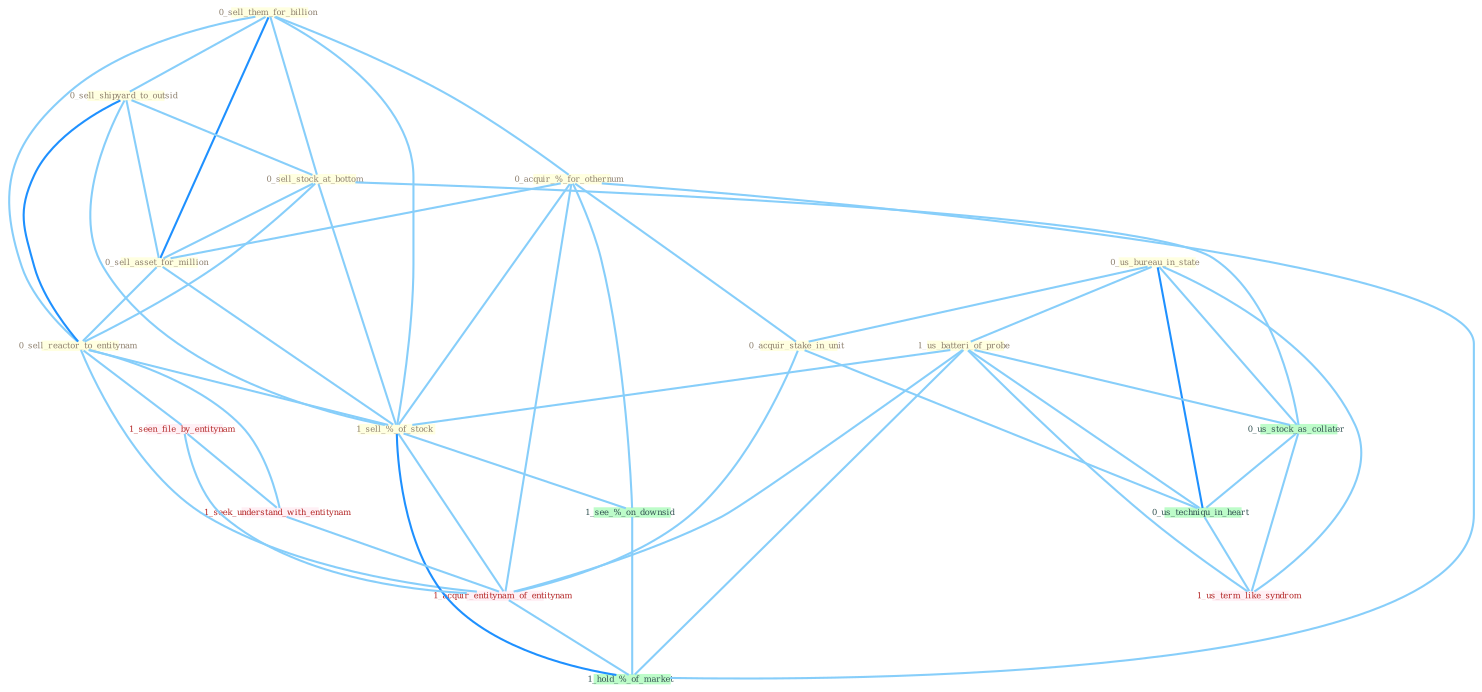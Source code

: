 Graph G{ 
    node
    [shape=polygon,style=filled,width=.5,height=.06,color="#BDFCC9",fixedsize=true,fontsize=4,
    fontcolor="#2f4f4f"];
    {node
    [color="#ffffe0", fontcolor="#8b7d6b"] "0_sell_them_for_billion " "0_acquir_%_for_othernum " "0_sell_shipyard_to_outsid " "0_sell_stock_at_bottom " "0_sell_asset_for_million " "0_sell_reactor_to_entitynam " "0_us_bureau_in_state " "1_us_batteri_of_probe " "1_sell_%_of_stock " "0_acquir_stake_in_unit "}
{node [color="#fff0f5", fontcolor="#b22222"] "1_seen_file_by_entitynam " "1_seek_understand_with_entitynam " "1_acquir_entitynam_of_entitynam " "1_us_term_like_syndrom "}
edge [color="#B0E2FF"];

	"0_sell_them_for_billion " -- "0_acquir_%_for_othernum " [w="1", color="#87cefa" ];
	"0_sell_them_for_billion " -- "0_sell_shipyard_to_outsid " [w="1", color="#87cefa" ];
	"0_sell_them_for_billion " -- "0_sell_stock_at_bottom " [w="1", color="#87cefa" ];
	"0_sell_them_for_billion " -- "0_sell_asset_for_million " [w="2", color="#1e90ff" , len=0.8];
	"0_sell_them_for_billion " -- "0_sell_reactor_to_entitynam " [w="1", color="#87cefa" ];
	"0_sell_them_for_billion " -- "1_sell_%_of_stock " [w="1", color="#87cefa" ];
	"0_acquir_%_for_othernum " -- "0_sell_asset_for_million " [w="1", color="#87cefa" ];
	"0_acquir_%_for_othernum " -- "1_sell_%_of_stock " [w="1", color="#87cefa" ];
	"0_acquir_%_for_othernum " -- "0_acquir_stake_in_unit " [w="1", color="#87cefa" ];
	"0_acquir_%_for_othernum " -- "1_acquir_entitynam_of_entitynam " [w="1", color="#87cefa" ];
	"0_acquir_%_for_othernum " -- "1_see_%_on_downsid " [w="1", color="#87cefa" ];
	"0_acquir_%_for_othernum " -- "1_hold_%_of_market " [w="1", color="#87cefa" ];
	"0_sell_shipyard_to_outsid " -- "0_sell_stock_at_bottom " [w="1", color="#87cefa" ];
	"0_sell_shipyard_to_outsid " -- "0_sell_asset_for_million " [w="1", color="#87cefa" ];
	"0_sell_shipyard_to_outsid " -- "0_sell_reactor_to_entitynam " [w="2", color="#1e90ff" , len=0.8];
	"0_sell_shipyard_to_outsid " -- "1_sell_%_of_stock " [w="1", color="#87cefa" ];
	"0_sell_stock_at_bottom " -- "0_sell_asset_for_million " [w="1", color="#87cefa" ];
	"0_sell_stock_at_bottom " -- "0_sell_reactor_to_entitynam " [w="1", color="#87cefa" ];
	"0_sell_stock_at_bottom " -- "1_sell_%_of_stock " [w="1", color="#87cefa" ];
	"0_sell_stock_at_bottom " -- "0_us_stock_as_collater " [w="1", color="#87cefa" ];
	"0_sell_asset_for_million " -- "0_sell_reactor_to_entitynam " [w="1", color="#87cefa" ];
	"0_sell_asset_for_million " -- "1_sell_%_of_stock " [w="1", color="#87cefa" ];
	"0_sell_reactor_to_entitynam " -- "1_sell_%_of_stock " [w="1", color="#87cefa" ];
	"0_sell_reactor_to_entitynam " -- "1_seen_file_by_entitynam " [w="1", color="#87cefa" ];
	"0_sell_reactor_to_entitynam " -- "1_seek_understand_with_entitynam " [w="1", color="#87cefa" ];
	"0_sell_reactor_to_entitynam " -- "1_acquir_entitynam_of_entitynam " [w="1", color="#87cefa" ];
	"0_us_bureau_in_state " -- "1_us_batteri_of_probe " [w="1", color="#87cefa" ];
	"0_us_bureau_in_state " -- "0_acquir_stake_in_unit " [w="1", color="#87cefa" ];
	"0_us_bureau_in_state " -- "0_us_stock_as_collater " [w="1", color="#87cefa" ];
	"0_us_bureau_in_state " -- "0_us_techniqu_in_heart " [w="2", color="#1e90ff" , len=0.8];
	"0_us_bureau_in_state " -- "1_us_term_like_syndrom " [w="1", color="#87cefa" ];
	"1_us_batteri_of_probe " -- "1_sell_%_of_stock " [w="1", color="#87cefa" ];
	"1_us_batteri_of_probe " -- "0_us_stock_as_collater " [w="1", color="#87cefa" ];
	"1_us_batteri_of_probe " -- "1_acquir_entitynam_of_entitynam " [w="1", color="#87cefa" ];
	"1_us_batteri_of_probe " -- "0_us_techniqu_in_heart " [w="1", color="#87cefa" ];
	"1_us_batteri_of_probe " -- "1_us_term_like_syndrom " [w="1", color="#87cefa" ];
	"1_us_batteri_of_probe " -- "1_hold_%_of_market " [w="1", color="#87cefa" ];
	"1_sell_%_of_stock " -- "1_acquir_entitynam_of_entitynam " [w="1", color="#87cefa" ];
	"1_sell_%_of_stock " -- "1_see_%_on_downsid " [w="1", color="#87cefa" ];
	"1_sell_%_of_stock " -- "1_hold_%_of_market " [w="2", color="#1e90ff" , len=0.8];
	"0_acquir_stake_in_unit " -- "1_acquir_entitynam_of_entitynam " [w="1", color="#87cefa" ];
	"0_acquir_stake_in_unit " -- "0_us_techniqu_in_heart " [w="1", color="#87cefa" ];
	"1_seen_file_by_entitynam " -- "1_seek_understand_with_entitynam " [w="1", color="#87cefa" ];
	"1_seen_file_by_entitynam " -- "1_acquir_entitynam_of_entitynam " [w="1", color="#87cefa" ];
	"0_us_stock_as_collater " -- "0_us_techniqu_in_heart " [w="1", color="#87cefa" ];
	"0_us_stock_as_collater " -- "1_us_term_like_syndrom " [w="1", color="#87cefa" ];
	"1_seek_understand_with_entitynam " -- "1_acquir_entitynam_of_entitynam " [w="1", color="#87cefa" ];
	"1_acquir_entitynam_of_entitynam " -- "1_hold_%_of_market " [w="1", color="#87cefa" ];
	"0_us_techniqu_in_heart " -- "1_us_term_like_syndrom " [w="1", color="#87cefa" ];
	"1_see_%_on_downsid " -- "1_hold_%_of_market " [w="1", color="#87cefa" ];
}